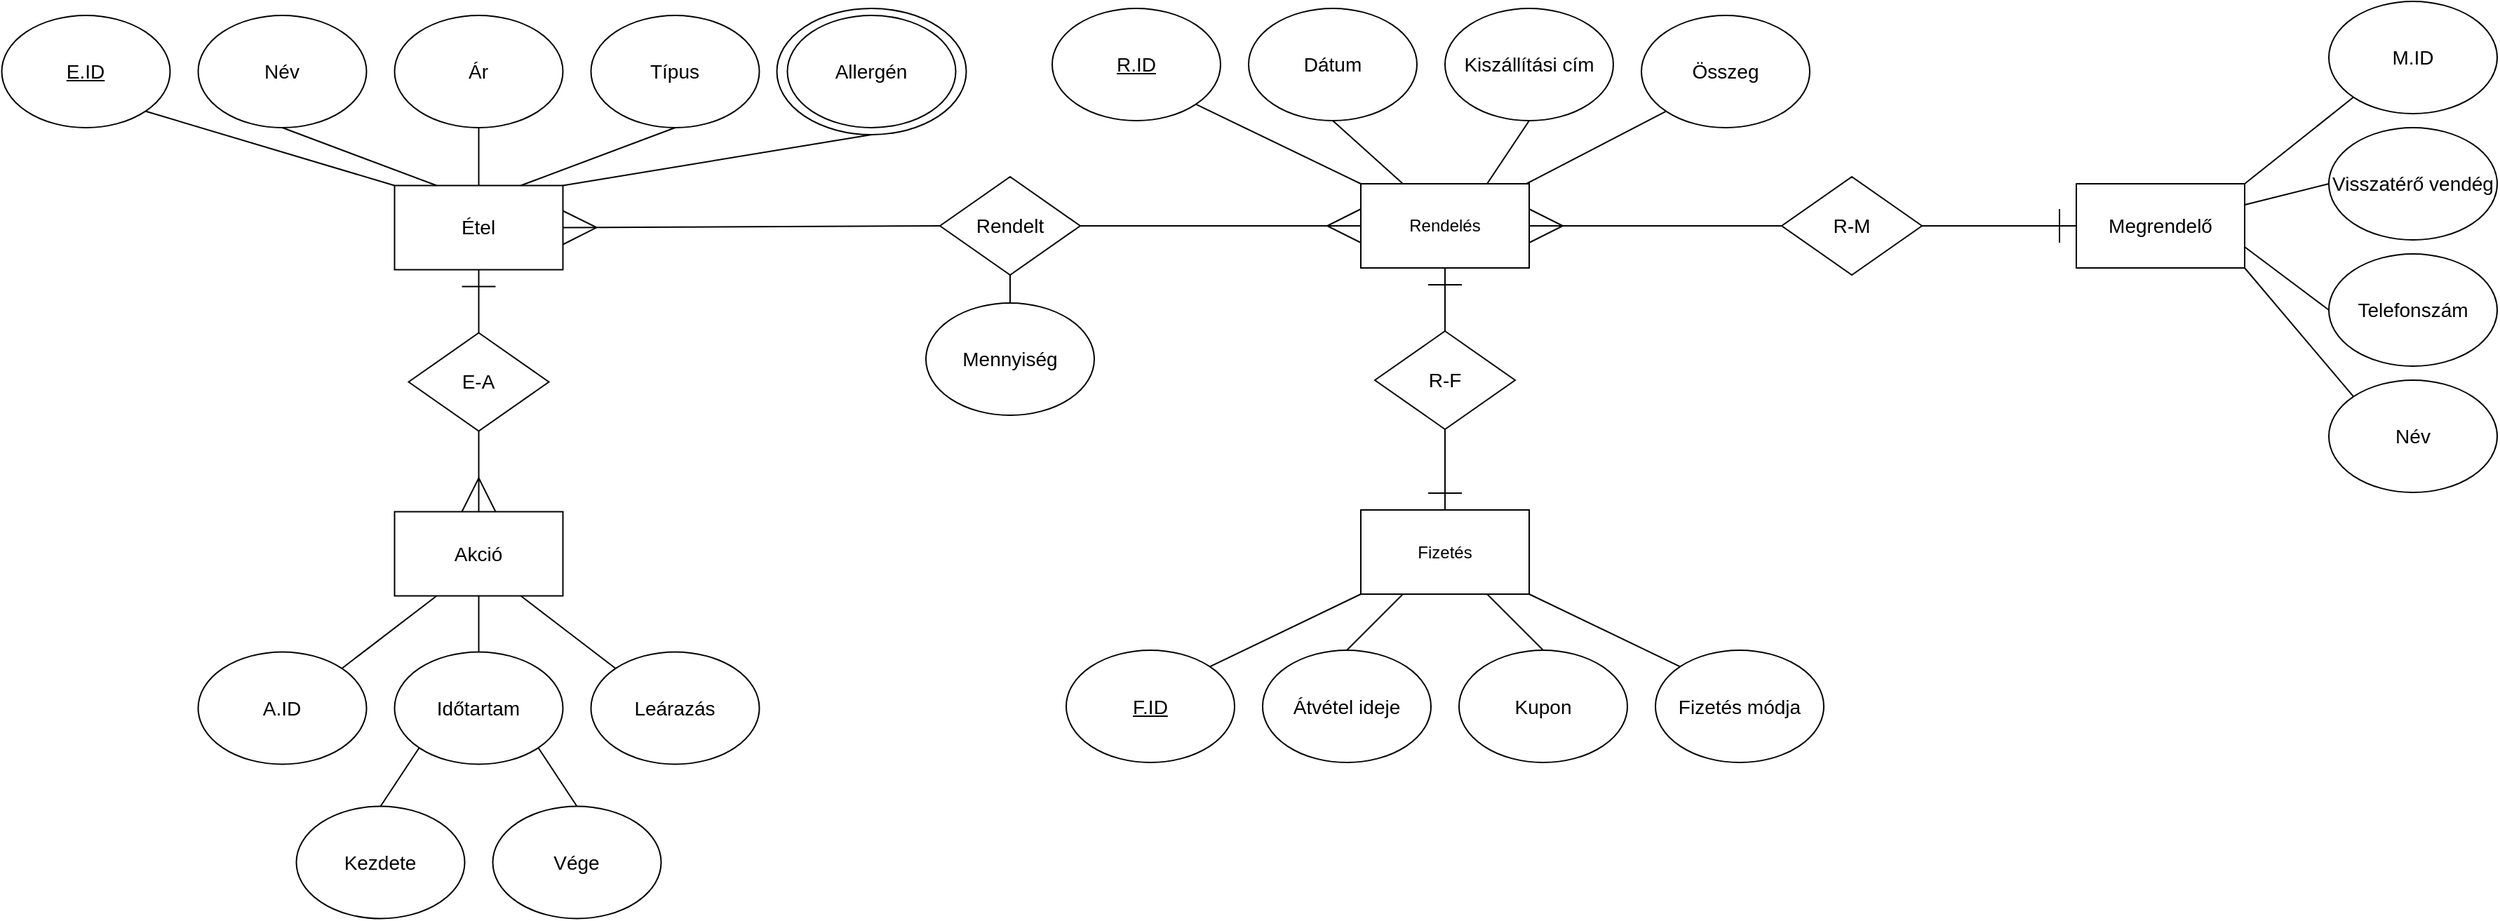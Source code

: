 <mxfile version="20.6.0" type="device"><diagram id="tX5ZvyS0HQVVo2rqMAA6" name="1 oldal"><mxGraphModel dx="2200" dy="1338" grid="1" gridSize="10" guides="1" tooltips="1" connect="1" arrows="1" fold="1" page="1" pageScale="1" pageWidth="827" pageHeight="1169" math="0" shadow="0"><root><mxCell id="0"/><mxCell id="1" parent="0"/><mxCell id="A7yDwA0lOw2lLHAQZfXI-1" value="Étel" style="rounded=0;whiteSpace=wrap;html=1;fontSize=14;" parent="1" vertex="1"><mxGeometry x="351.25" y="286.25" width="120" height="60" as="geometry"/></mxCell><mxCell id="A7yDwA0lOw2lLHAQZfXI-2" value="E.ID" style="ellipse;whiteSpace=wrap;html=1;fontSize=14;fontStyle=4" parent="1" vertex="1"><mxGeometry x="71.25" y="165" width="120" height="80" as="geometry"/></mxCell><mxCell id="A7yDwA0lOw2lLHAQZfXI-3" value="Név" style="ellipse;whiteSpace=wrap;html=1;fontSize=14;" parent="1" vertex="1"><mxGeometry x="211.25" y="165" width="120" height="80" as="geometry"/></mxCell><mxCell id="A7yDwA0lOw2lLHAQZfXI-4" value="Típus" style="ellipse;whiteSpace=wrap;html=1;fontSize=14;" parent="1" vertex="1"><mxGeometry x="491.25" y="165" width="120" height="80" as="geometry"/></mxCell><mxCell id="A7yDwA0lOw2lLHAQZfXI-6" value="" style="endArrow=none;html=1;rounded=0;fontSize=14;exitX=0;exitY=0;exitDx=0;exitDy=0;entryX=1;entryY=1;entryDx=0;entryDy=0;" parent="1" source="A7yDwA0lOw2lLHAQZfXI-1" target="A7yDwA0lOw2lLHAQZfXI-2" edge="1"><mxGeometry width="50" height="50" relative="1" as="geometry"><mxPoint x="490" y="350" as="sourcePoint"/><mxPoint x="540" y="300" as="targetPoint"/></mxGeometry></mxCell><mxCell id="A7yDwA0lOw2lLHAQZfXI-7" value="" style="endArrow=none;html=1;rounded=0;fontSize=14;exitX=0.25;exitY=0;exitDx=0;exitDy=0;entryX=0.5;entryY=1;entryDx=0;entryDy=0;" parent="1" source="A7yDwA0lOw2lLHAQZfXI-1" target="A7yDwA0lOw2lLHAQZfXI-3" edge="1"><mxGeometry width="50" height="50" relative="1" as="geometry"><mxPoint x="425" y="351.72" as="sourcePoint"/><mxPoint x="205" y="246.72" as="targetPoint"/></mxGeometry></mxCell><mxCell id="A7yDwA0lOw2lLHAQZfXI-8" value="" style="endArrow=none;html=1;rounded=0;fontSize=14;exitX=0.75;exitY=0;exitDx=0;exitDy=0;entryX=0.5;entryY=1;entryDx=0;entryDy=0;" parent="1" source="A7yDwA0lOw2lLHAQZfXI-1" target="A7yDwA0lOw2lLHAQZfXI-4" edge="1"><mxGeometry width="50" height="50" relative="1" as="geometry"><mxPoint x="425" y="351.72" as="sourcePoint"/><mxPoint x="485" y="246.72" as="targetPoint"/></mxGeometry></mxCell><mxCell id="A7yDwA0lOw2lLHAQZfXI-9" value="" style="endArrow=none;html=1;rounded=0;fontSize=14;exitX=1;exitY=0;exitDx=0;exitDy=0;entryX=0.5;entryY=1;entryDx=0;entryDy=0;" parent="1" source="A7yDwA0lOw2lLHAQZfXI-1" target="A7yDwA0lOw2lLHAQZfXI-73" edge="1"><mxGeometry width="50" height="50" relative="1" as="geometry"><mxPoint x="425" y="351.72" as="sourcePoint"/><mxPoint x="582.574" y="235.004" as="targetPoint"/></mxGeometry></mxCell><mxCell id="A7yDwA0lOw2lLHAQZfXI-26" value="Akció" style="rounded=0;whiteSpace=wrap;html=1;fontSize=14;" parent="1" vertex="1"><mxGeometry x="351.25" y="518.75" width="120" height="60" as="geometry"/></mxCell><mxCell id="A7yDwA0lOw2lLHAQZfXI-38" value="A.ID" style="ellipse;whiteSpace=wrap;html=1;fontSize=14;" parent="1" vertex="1"><mxGeometry x="211.25" y="618.75" width="120" height="80" as="geometry"/></mxCell><mxCell id="A7yDwA0lOw2lLHAQZfXI-39" value="" style="endArrow=none;html=1;rounded=0;fontSize=14;exitX=1;exitY=0;exitDx=0;exitDy=0;entryX=0.25;entryY=1;entryDx=0;entryDy=0;" parent="1" source="A7yDwA0lOw2lLHAQZfXI-38" target="A7yDwA0lOw2lLHAQZfXI-26" edge="1"><mxGeometry width="50" height="50" relative="1" as="geometry"><mxPoint x="401.25" y="408.75" as="sourcePoint"/><mxPoint x="451.25" y="358.75" as="targetPoint"/></mxGeometry></mxCell><mxCell id="A7yDwA0lOw2lLHAQZfXI-40" value="Időtartam" style="ellipse;whiteSpace=wrap;html=1;fontSize=14;" parent="1" vertex="1"><mxGeometry x="351.25" y="618.75" width="120" height="80" as="geometry"/></mxCell><mxCell id="A7yDwA0lOw2lLHAQZfXI-41" value="Leárazás" style="ellipse;whiteSpace=wrap;html=1;fontSize=14;" parent="1" vertex="1"><mxGeometry x="491.25" y="618.75" width="120" height="80" as="geometry"/></mxCell><mxCell id="A7yDwA0lOw2lLHAQZfXI-42" value="" style="endArrow=none;html=1;rounded=0;fontSize=14;exitX=0.5;exitY=1;exitDx=0;exitDy=0;entryX=0.5;entryY=0;entryDx=0;entryDy=0;" parent="1" source="A7yDwA0lOw2lLHAQZfXI-26" target="A7yDwA0lOw2lLHAQZfXI-40" edge="1"><mxGeometry width="50" height="50" relative="1" as="geometry"><mxPoint x="401.25" y="408.75" as="sourcePoint"/><mxPoint x="451.25" y="358.75" as="targetPoint"/></mxGeometry></mxCell><mxCell id="A7yDwA0lOw2lLHAQZfXI-43" value="" style="endArrow=none;html=1;rounded=0;fontSize=14;exitX=0.75;exitY=1;exitDx=0;exitDy=0;entryX=0;entryY=0;entryDx=0;entryDy=0;" parent="1" source="A7yDwA0lOw2lLHAQZfXI-26" target="A7yDwA0lOw2lLHAQZfXI-41" edge="1"><mxGeometry width="50" height="50" relative="1" as="geometry"><mxPoint x="401.25" y="408.75" as="sourcePoint"/><mxPoint x="451.25" y="358.75" as="targetPoint"/></mxGeometry></mxCell><mxCell id="A7yDwA0lOw2lLHAQZfXI-44" value="Kezdete" style="ellipse;whiteSpace=wrap;html=1;fontSize=14;" parent="1" vertex="1"><mxGeometry x="281.25" y="728.75" width="120" height="80" as="geometry"/></mxCell><mxCell id="A7yDwA0lOw2lLHAQZfXI-45" value="Vége" style="ellipse;whiteSpace=wrap;html=1;fontSize=14;" parent="1" vertex="1"><mxGeometry x="421.25" y="728.75" width="120" height="80" as="geometry"/></mxCell><mxCell id="A7yDwA0lOw2lLHAQZfXI-46" value="" style="endArrow=none;html=1;rounded=0;fontSize=14;exitX=0;exitY=1;exitDx=0;exitDy=0;entryX=0.5;entryY=0;entryDx=0;entryDy=0;" parent="1" source="A7yDwA0lOw2lLHAQZfXI-40" target="A7yDwA0lOw2lLHAQZfXI-44" edge="1"><mxGeometry width="50" height="50" relative="1" as="geometry"><mxPoint x="401.25" y="508.75" as="sourcePoint"/><mxPoint x="451.25" y="458.75" as="targetPoint"/></mxGeometry></mxCell><mxCell id="A7yDwA0lOw2lLHAQZfXI-47" value="" style="endArrow=none;html=1;rounded=0;fontSize=14;entryX=1;entryY=1;entryDx=0;entryDy=0;exitX=0.5;exitY=0;exitDx=0;exitDy=0;" parent="1" source="A7yDwA0lOw2lLHAQZfXI-45" target="A7yDwA0lOw2lLHAQZfXI-40" edge="1"><mxGeometry width="50" height="50" relative="1" as="geometry"><mxPoint x="401.25" y="508.75" as="sourcePoint"/><mxPoint x="451.25" y="458.75" as="targetPoint"/></mxGeometry></mxCell><mxCell id="A7yDwA0lOw2lLHAQZfXI-48" value="Megrendelő" style="rounded=0;whiteSpace=wrap;html=1;fontSize=14;" parent="1" vertex="1"><mxGeometry x="1550" y="285" width="120" height="60" as="geometry"/></mxCell><mxCell id="A7yDwA0lOw2lLHAQZfXI-52" value="" style="endArrow=none;html=1;rounded=0;fontSize=14;exitX=1;exitY=0.5;exitDx=0;exitDy=0;entryX=0;entryY=0.5;entryDx=0;entryDy=0;startArrow=ERmany;startFill=0;targetPerimeterSpacing=0;endSize=22;sourcePerimeterSpacing=0;startSize=22;" parent="1" source="A7yDwA0lOw2lLHAQZfXI-1" target="sRG9teO_J_kej9s3kcTh-2" edge="1"><mxGeometry width="50" height="50" relative="1" as="geometry"><mxPoint x="760" y="450" as="sourcePoint"/><mxPoint x="680" y="315" as="targetPoint"/></mxGeometry></mxCell><mxCell id="A7yDwA0lOw2lLHAQZfXI-53" value="" style="endArrow=ERone;html=1;rounded=0;fontSize=14;exitX=1;exitY=0.5;exitDx=0;exitDy=0;entryX=0;entryY=0.5;entryDx=0;entryDy=0;endFill=0;endSize=22;" parent="1" source="sRG9teO_J_kej9s3kcTh-5" target="A7yDwA0lOw2lLHAQZfXI-48" edge="1"><mxGeometry width="50" height="50" relative="1" as="geometry"><mxPoint x="1370" y="315" as="sourcePoint"/><mxPoint x="1340" y="400" as="targetPoint"/></mxGeometry></mxCell><mxCell id="A7yDwA0lOw2lLHAQZfXI-58" value="M.ID" style="ellipse;whiteSpace=wrap;html=1;fontSize=14;" parent="1" vertex="1"><mxGeometry x="1730" y="155" width="120" height="80" as="geometry"/></mxCell><mxCell id="A7yDwA0lOw2lLHAQZfXI-59" value="Visszatérő vendég" style="ellipse;whiteSpace=wrap;html=1;fontSize=14;" parent="1" vertex="1"><mxGeometry x="1730" y="245" width="120" height="80" as="geometry"/></mxCell><mxCell id="A7yDwA0lOw2lLHAQZfXI-60" value="Telefonszám" style="ellipse;whiteSpace=wrap;html=1;fontSize=14;" parent="1" vertex="1"><mxGeometry x="1730" y="335" width="120" height="80" as="geometry"/></mxCell><mxCell id="A7yDwA0lOw2lLHAQZfXI-61" value="Név" style="ellipse;whiteSpace=wrap;html=1;fontSize=14;" parent="1" vertex="1"><mxGeometry x="1730" y="425" width="120" height="80" as="geometry"/></mxCell><mxCell id="A7yDwA0lOw2lLHAQZfXI-62" value="" style="endArrow=none;html=1;rounded=0;fontSize=14;exitX=1;exitY=0;exitDx=0;exitDy=0;entryX=0;entryY=1;entryDx=0;entryDy=0;" parent="1" source="A7yDwA0lOw2lLHAQZfXI-48" target="A7yDwA0lOw2lLHAQZfXI-58" edge="1"><mxGeometry width="50" height="50" relative="1" as="geometry"><mxPoint x="1690" y="450" as="sourcePoint"/><mxPoint x="1740" y="400" as="targetPoint"/></mxGeometry></mxCell><mxCell id="A7yDwA0lOw2lLHAQZfXI-63" value="" style="endArrow=none;html=1;rounded=0;fontSize=14;exitX=1;exitY=0.25;exitDx=0;exitDy=0;entryX=0;entryY=0.5;entryDx=0;entryDy=0;" parent="1" source="A7yDwA0lOw2lLHAQZfXI-48" target="A7yDwA0lOw2lLHAQZfXI-59" edge="1"><mxGeometry width="50" height="50" relative="1" as="geometry"><mxPoint x="1690" y="450" as="sourcePoint"/><mxPoint x="1740" y="400" as="targetPoint"/></mxGeometry></mxCell><mxCell id="A7yDwA0lOw2lLHAQZfXI-64" value="" style="endArrow=none;html=1;rounded=0;fontSize=14;exitX=1;exitY=0.75;exitDx=0;exitDy=0;entryX=0;entryY=0.5;entryDx=0;entryDy=0;" parent="1" source="A7yDwA0lOw2lLHAQZfXI-48" target="A7yDwA0lOw2lLHAQZfXI-60" edge="1"><mxGeometry width="50" height="50" relative="1" as="geometry"><mxPoint x="1690" y="450" as="sourcePoint"/><mxPoint x="1740" y="400" as="targetPoint"/></mxGeometry></mxCell><mxCell id="A7yDwA0lOw2lLHAQZfXI-65" value="" style="endArrow=none;html=1;rounded=0;fontSize=14;exitX=1;exitY=1;exitDx=0;exitDy=0;entryX=0;entryY=0;entryDx=0;entryDy=0;" parent="1" source="A7yDwA0lOw2lLHAQZfXI-48" target="A7yDwA0lOw2lLHAQZfXI-61" edge="1"><mxGeometry width="50" height="50" relative="1" as="geometry"><mxPoint x="1690" y="450" as="sourcePoint"/><mxPoint x="1740" y="400" as="targetPoint"/></mxGeometry></mxCell><mxCell id="A7yDwA0lOw2lLHAQZfXI-74" value="" style="group" parent="1" vertex="1" connectable="0"><mxGeometry x="623.75" y="160" width="135" height="90" as="geometry"/></mxCell><mxCell id="A7yDwA0lOw2lLHAQZfXI-73" value="" style="ellipse;whiteSpace=wrap;html=1;fontSize=14;" parent="A7yDwA0lOw2lLHAQZfXI-74" vertex="1"><mxGeometry width="135" height="90" as="geometry"/></mxCell><mxCell id="A7yDwA0lOw2lLHAQZfXI-5" value="Allergén" style="ellipse;whiteSpace=wrap;html=1;fontSize=14;" parent="A7yDwA0lOw2lLHAQZfXI-74" vertex="1"><mxGeometry x="7.5" y="5" width="120" height="80" as="geometry"/></mxCell><mxCell id="_Yc8HtIKjhZmge64-yCi-14" value="E-A" style="rhombus;whiteSpace=wrap;html=1;fontSize=14;" parent="1" vertex="1"><mxGeometry x="361.25" y="391.25" width="100" height="70" as="geometry"/></mxCell><mxCell id="_Yc8HtIKjhZmge64-yCi-15" value="" style="endArrow=ERone;html=1;rounded=0;exitX=0.5;exitY=0;exitDx=0;exitDy=0;entryX=0.5;entryY=1;entryDx=0;entryDy=0;endFill=0;endSize=22;" parent="1" source="_Yc8HtIKjhZmge64-yCi-14" target="A7yDwA0lOw2lLHAQZfXI-1" edge="1"><mxGeometry width="50" height="50" relative="1" as="geometry"><mxPoint x="431.25" y="471.25" as="sourcePoint"/><mxPoint x="481.25" y="421.25" as="targetPoint"/></mxGeometry></mxCell><mxCell id="_Yc8HtIKjhZmge64-yCi-16" value="" style="endArrow=ERmany;html=1;rounded=0;exitX=0.5;exitY=1;exitDx=0;exitDy=0;entryX=0.5;entryY=0;entryDx=0;entryDy=0;endFill=0;startSize=22;endSize=22;" parent="1" source="_Yc8HtIKjhZmge64-yCi-14" target="A7yDwA0lOw2lLHAQZfXI-26" edge="1"><mxGeometry width="50" height="50" relative="1" as="geometry"><mxPoint x="511.25" y="481.25" as="sourcePoint"/><mxPoint x="838.75" y="526.25" as="targetPoint"/></mxGeometry></mxCell><mxCell id="sRG9teO_J_kej9s3kcTh-1" value="Rendelés" style="rounded=0;whiteSpace=wrap;html=1;" parent="1" vertex="1"><mxGeometry x="1040" y="285" width="120" height="60" as="geometry"/></mxCell><mxCell id="sRG9teO_J_kej9s3kcTh-2" value="Rendelt" style="rhombus;whiteSpace=wrap;html=1;fontSize=14;" parent="1" vertex="1"><mxGeometry x="740" y="280" width="100" height="70" as="geometry"/></mxCell><mxCell id="sRG9teO_J_kej9s3kcTh-4" value="" style="endArrow=ERmany;html=1;rounded=0;exitX=1;exitY=0.5;exitDx=0;exitDy=0;entryX=0;entryY=0.5;entryDx=0;entryDy=0;endFill=0;startSize=22;endSize=22;" parent="1" source="sRG9teO_J_kej9s3kcTh-2" target="sRG9teO_J_kej9s3kcTh-1" edge="1"><mxGeometry width="50" height="50" relative="1" as="geometry"><mxPoint x="870" y="470" as="sourcePoint"/><mxPoint x="920" y="420" as="targetPoint"/></mxGeometry></mxCell><mxCell id="sRG9teO_J_kej9s3kcTh-5" value="R-M" style="rhombus;whiteSpace=wrap;html=1;fontSize=14;" parent="1" vertex="1"><mxGeometry x="1340" y="280" width="100" height="70" as="geometry"/></mxCell><mxCell id="sRG9teO_J_kej9s3kcTh-6" value="" style="endArrow=ERmany;html=1;rounded=0;exitX=0;exitY=0.5;exitDx=0;exitDy=0;entryX=1;entryY=0.5;entryDx=0;entryDy=0;endFill=0;startSize=22;endSize=22;" parent="1" source="sRG9teO_J_kej9s3kcTh-5" target="sRG9teO_J_kej9s3kcTh-1" edge="1"><mxGeometry width="50" height="50" relative="1" as="geometry"><mxPoint x="1530" y="470" as="sourcePoint"/><mxPoint x="1180" y="315" as="targetPoint"/></mxGeometry></mxCell><mxCell id="sRG9teO_J_kej9s3kcTh-7" value="&lt;u&gt;R.ID&lt;/u&gt;" style="ellipse;whiteSpace=wrap;html=1;fontSize=14;" parent="1" vertex="1"><mxGeometry x="820" y="160" width="120" height="80" as="geometry"/></mxCell><mxCell id="sRG9teO_J_kej9s3kcTh-8" value="Dátum" style="ellipse;whiteSpace=wrap;html=1;fontSize=14;" parent="1" vertex="1"><mxGeometry x="960" y="160" width="120" height="80" as="geometry"/></mxCell><mxCell id="sRG9teO_J_kej9s3kcTh-9" value="Kiszállítási cím" style="ellipse;whiteSpace=wrap;html=1;fontSize=14;" parent="1" vertex="1"><mxGeometry x="1100" y="160" width="120" height="80" as="geometry"/></mxCell><mxCell id="sRG9teO_J_kej9s3kcTh-10" value="Összeg" style="ellipse;whiteSpace=wrap;html=1;fontSize=14;" parent="1" vertex="1"><mxGeometry x="1240" y="165" width="120" height="80" as="geometry"/></mxCell><mxCell id="sRG9teO_J_kej9s3kcTh-11" value="Fizetés" style="rounded=0;whiteSpace=wrap;html=1;" parent="1" vertex="1"><mxGeometry x="1040" y="517.5" width="120" height="60" as="geometry"/></mxCell><mxCell id="sRG9teO_J_kej9s3kcTh-12" value="&lt;u&gt;F.ID&lt;/u&gt;" style="ellipse;whiteSpace=wrap;html=1;fontSize=14;" parent="1" vertex="1"><mxGeometry x="830" y="617.5" width="120" height="80" as="geometry"/></mxCell><mxCell id="sRG9teO_J_kej9s3kcTh-13" value="Átvétel ideje" style="ellipse;whiteSpace=wrap;html=1;fontSize=14;" parent="1" vertex="1"><mxGeometry x="970" y="617.5" width="120" height="80" as="geometry"/></mxCell><mxCell id="sRG9teO_J_kej9s3kcTh-14" value="Kupon" style="ellipse;whiteSpace=wrap;html=1;fontSize=14;" parent="1" vertex="1"><mxGeometry x="1110" y="617.5" width="120" height="80" as="geometry"/></mxCell><mxCell id="sRG9teO_J_kej9s3kcTh-15" value="Fizetés módja" style="ellipse;whiteSpace=wrap;html=1;fontSize=14;" parent="1" vertex="1"><mxGeometry x="1250" y="617.5" width="120" height="80" as="geometry"/></mxCell><mxCell id="sRG9teO_J_kej9s3kcTh-19" value="R-F" style="rhombus;whiteSpace=wrap;html=1;fontSize=14;" parent="1" vertex="1"><mxGeometry x="1050" y="390" width="100" height="70" as="geometry"/></mxCell><mxCell id="sRG9teO_J_kej9s3kcTh-20" value="" style="endArrow=ERone;html=1;rounded=0;exitX=0.5;exitY=1;exitDx=0;exitDy=0;entryX=0.5;entryY=0;entryDx=0;entryDy=0;startSize=22;endFill=0;endSize=22;" parent="1" source="sRG9teO_J_kej9s3kcTh-19" target="sRG9teO_J_kej9s3kcTh-11" edge="1"><mxGeometry width="50" height="50" relative="1" as="geometry"><mxPoint x="870" y="525" as="sourcePoint"/><mxPoint x="920" y="475" as="targetPoint"/></mxGeometry></mxCell><mxCell id="sRG9teO_J_kej9s3kcTh-21" value="" style="endArrow=ERone;html=1;rounded=0;exitX=0.5;exitY=0;exitDx=0;exitDy=0;entryX=0.5;entryY=1;entryDx=0;entryDy=0;endFill=0;endSize=22;" parent="1" source="sRG9teO_J_kej9s3kcTh-19" target="sRG9teO_J_kej9s3kcTh-1" edge="1"><mxGeometry width="50" height="50" relative="1" as="geometry"><mxPoint x="1100" y="500" as="sourcePoint"/><mxPoint x="1150" y="450" as="targetPoint"/></mxGeometry></mxCell><mxCell id="sRG9teO_J_kej9s3kcTh-24" value="" style="endArrow=none;html=1;rounded=0;exitX=1;exitY=0;exitDx=0;exitDy=0;entryX=0;entryY=1;entryDx=0;entryDy=0;" parent="1" source="sRG9teO_J_kej9s3kcTh-12" target="sRG9teO_J_kej9s3kcTh-11" edge="1"><mxGeometry width="50" height="50" relative="1" as="geometry"><mxPoint x="870" y="500" as="sourcePoint"/><mxPoint x="920" y="450" as="targetPoint"/></mxGeometry></mxCell><mxCell id="sRG9teO_J_kej9s3kcTh-25" value="" style="endArrow=none;html=1;rounded=0;exitX=0.5;exitY=0;exitDx=0;exitDy=0;entryX=0.25;entryY=1;entryDx=0;entryDy=0;" parent="1" source="sRG9teO_J_kej9s3kcTh-13" target="sRG9teO_J_kej9s3kcTh-11" edge="1"><mxGeometry width="50" height="50" relative="1" as="geometry"><mxPoint x="870" y="500" as="sourcePoint"/><mxPoint x="920" y="450" as="targetPoint"/></mxGeometry></mxCell><mxCell id="sRG9teO_J_kej9s3kcTh-26" value="" style="endArrow=none;html=1;rounded=0;exitX=0.5;exitY=0;exitDx=0;exitDy=0;entryX=0.75;entryY=1;entryDx=0;entryDy=0;" parent="1" source="sRG9teO_J_kej9s3kcTh-14" target="sRG9teO_J_kej9s3kcTh-11" edge="1"><mxGeometry width="50" height="50" relative="1" as="geometry"><mxPoint x="870" y="500" as="sourcePoint"/><mxPoint x="920" y="450" as="targetPoint"/></mxGeometry></mxCell><mxCell id="sRG9teO_J_kej9s3kcTh-27" value="" style="endArrow=none;html=1;rounded=0;exitX=0;exitY=0;exitDx=0;exitDy=0;entryX=1;entryY=1;entryDx=0;entryDy=0;" parent="1" source="sRG9teO_J_kej9s3kcTh-15" target="sRG9teO_J_kej9s3kcTh-11" edge="1"><mxGeometry width="50" height="50" relative="1" as="geometry"><mxPoint x="870" y="500" as="sourcePoint"/><mxPoint x="920" y="450" as="targetPoint"/></mxGeometry></mxCell><mxCell id="sRG9teO_J_kej9s3kcTh-28" value="Mennyiség" style="ellipse;whiteSpace=wrap;html=1;fontSize=14;" parent="1" vertex="1"><mxGeometry x="730" y="370" width="120" height="80" as="geometry"/></mxCell><mxCell id="sRG9teO_J_kej9s3kcTh-29" value="" style="endArrow=none;html=1;rounded=0;exitX=0.5;exitY=1;exitDx=0;exitDy=0;entryX=0.5;entryY=0;entryDx=0;entryDy=0;" parent="1" source="sRG9teO_J_kej9s3kcTh-2" target="sRG9teO_J_kej9s3kcTh-28" edge="1"><mxGeometry width="50" height="50" relative="1" as="geometry"><mxPoint x="1090" y="500" as="sourcePoint"/><mxPoint x="1140" y="450" as="targetPoint"/></mxGeometry></mxCell><mxCell id="sRG9teO_J_kej9s3kcTh-30" value="" style="endArrow=none;html=1;rounded=0;exitX=1;exitY=1;exitDx=0;exitDy=0;entryX=0;entryY=0;entryDx=0;entryDy=0;" parent="1" source="sRG9teO_J_kej9s3kcTh-7" target="sRG9teO_J_kej9s3kcTh-1" edge="1"><mxGeometry width="50" height="50" relative="1" as="geometry"><mxPoint x="1100" y="500" as="sourcePoint"/><mxPoint x="1150" y="450" as="targetPoint"/></mxGeometry></mxCell><mxCell id="sRG9teO_J_kej9s3kcTh-31" value="" style="endArrow=none;html=1;rounded=0;exitX=0.5;exitY=1;exitDx=0;exitDy=0;entryX=0.25;entryY=0;entryDx=0;entryDy=0;" parent="1" source="sRG9teO_J_kej9s3kcTh-8" target="sRG9teO_J_kej9s3kcTh-1" edge="1"><mxGeometry width="50" height="50" relative="1" as="geometry"><mxPoint x="1100" y="500" as="sourcePoint"/><mxPoint x="1150" y="450" as="targetPoint"/></mxGeometry></mxCell><mxCell id="sRG9teO_J_kej9s3kcTh-32" value="" style="endArrow=none;html=1;rounded=0;exitX=0.75;exitY=0;exitDx=0;exitDy=0;entryX=0.5;entryY=1;entryDx=0;entryDy=0;" parent="1" source="sRG9teO_J_kej9s3kcTh-1" target="sRG9teO_J_kej9s3kcTh-9" edge="1"><mxGeometry width="50" height="50" relative="1" as="geometry"><mxPoint x="1100" y="500" as="sourcePoint"/><mxPoint x="1150" y="450" as="targetPoint"/></mxGeometry></mxCell><mxCell id="sRG9teO_J_kej9s3kcTh-33" value="" style="endArrow=none;html=1;rounded=0;exitX=-0.067;exitY=0;exitDx=0;exitDy=0;exitPerimeter=0;entryX=0;entryY=1;entryDx=0;entryDy=0;" parent="1" target="sRG9teO_J_kej9s3kcTh-10" edge="1"><mxGeometry width="50" height="50" relative="1" as="geometry"><mxPoint x="1157.99" y="285" as="sourcePoint"/><mxPoint x="1150" y="450" as="targetPoint"/></mxGeometry></mxCell><mxCell id="nf8Te3QgUPzAdp6vh4Ag-1" value="Ár" style="ellipse;whiteSpace=wrap;html=1;fontSize=14;" parent="1" vertex="1"><mxGeometry x="351.25" y="165" width="120" height="80" as="geometry"/></mxCell><mxCell id="nf8Te3QgUPzAdp6vh4Ag-2" value="" style="endArrow=none;html=1;rounded=0;exitX=0.5;exitY=1;exitDx=0;exitDy=0;entryX=0.5;entryY=0;entryDx=0;entryDy=0;" parent="1" source="nf8Te3QgUPzAdp6vh4Ag-1" target="A7yDwA0lOw2lLHAQZfXI-1" edge="1"><mxGeometry width="50" height="50" relative="1" as="geometry"><mxPoint x="760" y="540" as="sourcePoint"/><mxPoint x="810" y="490" as="targetPoint"/></mxGeometry></mxCell></root></mxGraphModel></diagram></mxfile>
